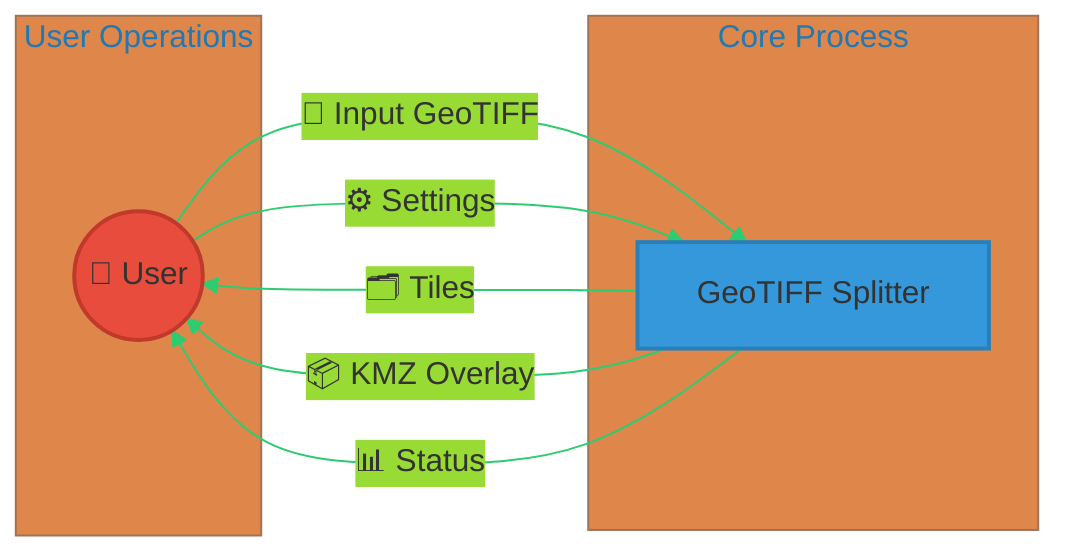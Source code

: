 %%{init: {'theme': 'base', 'themeVariables': { 'primaryColor': '#3498db', 'lineColor': '#2ecc71'}}}%%
flowchart LR
    subgraph User Operations
        User((👤 User))
    end
    
    subgraph Core Process
        Process[GeoTIFF Splitter]
    end
    
    User -->|📂 Input GeoTIFF| Process
    Process -->|🗂️ Tiles| User
    Process -->|📦 KMZ Overlay| User
    Process -->|📊 Status| User
    User -->|⚙️ Settings| Process

    style Process fill:#3498db,stroke:#2980b9,stroke-width:2px
    style User fill:#e74c3c,stroke:#c0392b,stroke-width:2px
